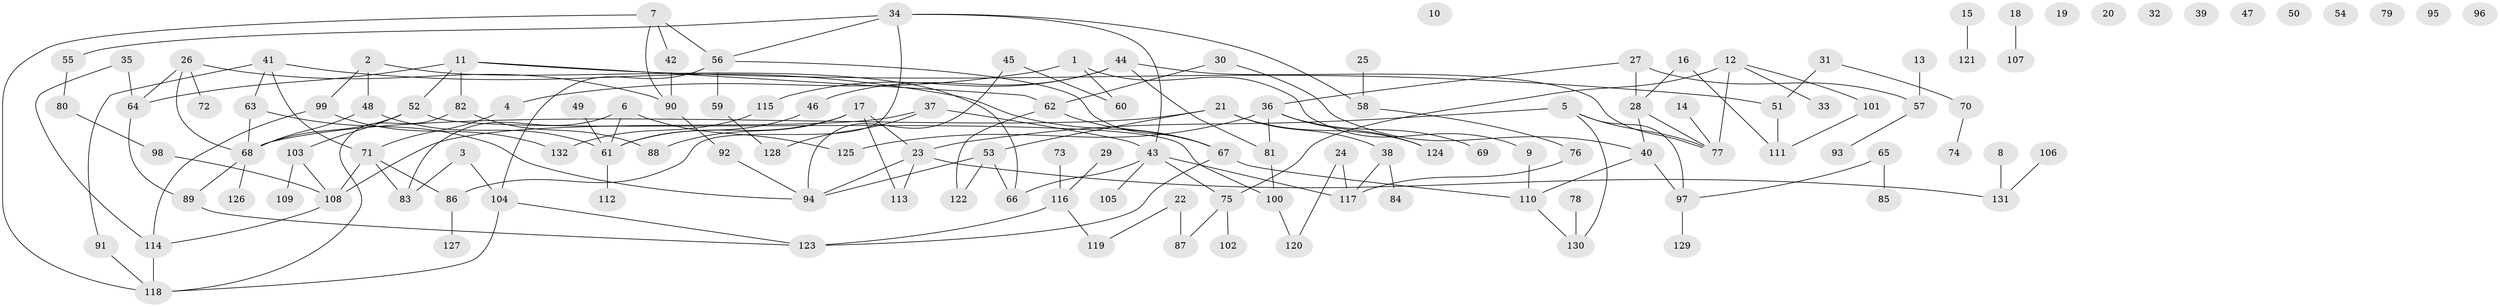 // Generated by graph-tools (version 1.1) at 2025/49/03/09/25 03:49:14]
// undirected, 132 vertices, 165 edges
graph export_dot {
graph [start="1"]
  node [color=gray90,style=filled];
  1;
  2;
  3;
  4;
  5;
  6;
  7;
  8;
  9;
  10;
  11;
  12;
  13;
  14;
  15;
  16;
  17;
  18;
  19;
  20;
  21;
  22;
  23;
  24;
  25;
  26;
  27;
  28;
  29;
  30;
  31;
  32;
  33;
  34;
  35;
  36;
  37;
  38;
  39;
  40;
  41;
  42;
  43;
  44;
  45;
  46;
  47;
  48;
  49;
  50;
  51;
  52;
  53;
  54;
  55;
  56;
  57;
  58;
  59;
  60;
  61;
  62;
  63;
  64;
  65;
  66;
  67;
  68;
  69;
  70;
  71;
  72;
  73;
  74;
  75;
  76;
  77;
  78;
  79;
  80;
  81;
  82;
  83;
  84;
  85;
  86;
  87;
  88;
  89;
  90;
  91;
  92;
  93;
  94;
  95;
  96;
  97;
  98;
  99;
  100;
  101;
  102;
  103;
  104;
  105;
  106;
  107;
  108;
  109;
  110;
  111;
  112;
  113;
  114;
  115;
  116;
  117;
  118;
  119;
  120;
  121;
  122;
  123;
  124;
  125;
  126;
  127;
  128;
  129;
  130;
  131;
  132;
  1 -- 4;
  1 -- 9;
  1 -- 60;
  2 -- 48;
  2 -- 66;
  2 -- 99;
  3 -- 83;
  3 -- 104;
  4 -- 71;
  5 -- 23;
  5 -- 77;
  5 -- 97;
  5 -- 130;
  6 -- 61;
  6 -- 83;
  6 -- 125;
  7 -- 42;
  7 -- 56;
  7 -- 90;
  7 -- 118;
  8 -- 131;
  9 -- 110;
  11 -- 51;
  11 -- 52;
  11 -- 62;
  11 -- 64;
  11 -- 82;
  12 -- 33;
  12 -- 75;
  12 -- 77;
  12 -- 101;
  13 -- 57;
  14 -- 77;
  15 -- 121;
  16 -- 28;
  16 -- 111;
  17 -- 23;
  17 -- 61;
  17 -- 88;
  17 -- 113;
  18 -- 107;
  21 -- 38;
  21 -- 53;
  21 -- 68;
  21 -- 124;
  22 -- 87;
  22 -- 119;
  23 -- 94;
  23 -- 113;
  23 -- 131;
  24 -- 117;
  24 -- 120;
  25 -- 58;
  26 -- 64;
  26 -- 68;
  26 -- 72;
  26 -- 90;
  27 -- 28;
  27 -- 36;
  27 -- 57;
  28 -- 40;
  28 -- 77;
  29 -- 116;
  30 -- 40;
  30 -- 62;
  31 -- 51;
  31 -- 70;
  34 -- 43;
  34 -- 55;
  34 -- 56;
  34 -- 58;
  34 -- 86;
  35 -- 64;
  35 -- 114;
  36 -- 69;
  36 -- 81;
  36 -- 124;
  36 -- 125;
  37 -- 43;
  37 -- 108;
  37 -- 128;
  38 -- 84;
  38 -- 117;
  40 -- 97;
  40 -- 110;
  41 -- 63;
  41 -- 67;
  41 -- 71;
  41 -- 91;
  42 -- 90;
  43 -- 66;
  43 -- 75;
  43 -- 105;
  43 -- 117;
  44 -- 46;
  44 -- 77;
  44 -- 81;
  44 -- 115;
  45 -- 60;
  45 -- 94;
  46 -- 61;
  48 -- 61;
  48 -- 68;
  49 -- 61;
  51 -- 111;
  52 -- 68;
  52 -- 100;
  52 -- 103;
  53 -- 66;
  53 -- 94;
  53 -- 122;
  55 -- 80;
  56 -- 59;
  56 -- 67;
  56 -- 104;
  57 -- 93;
  58 -- 76;
  59 -- 128;
  61 -- 112;
  62 -- 67;
  62 -- 122;
  63 -- 68;
  63 -- 94;
  64 -- 89;
  65 -- 85;
  65 -- 97;
  67 -- 110;
  67 -- 123;
  68 -- 89;
  68 -- 126;
  70 -- 74;
  71 -- 83;
  71 -- 86;
  71 -- 108;
  73 -- 116;
  75 -- 87;
  75 -- 102;
  76 -- 117;
  78 -- 130;
  80 -- 98;
  81 -- 100;
  82 -- 88;
  82 -- 118;
  86 -- 127;
  89 -- 123;
  90 -- 92;
  91 -- 118;
  92 -- 94;
  97 -- 129;
  98 -- 108;
  99 -- 114;
  99 -- 132;
  100 -- 120;
  101 -- 111;
  103 -- 108;
  103 -- 109;
  104 -- 118;
  104 -- 123;
  106 -- 131;
  108 -- 114;
  110 -- 130;
  114 -- 118;
  115 -- 132;
  116 -- 119;
  116 -- 123;
}
